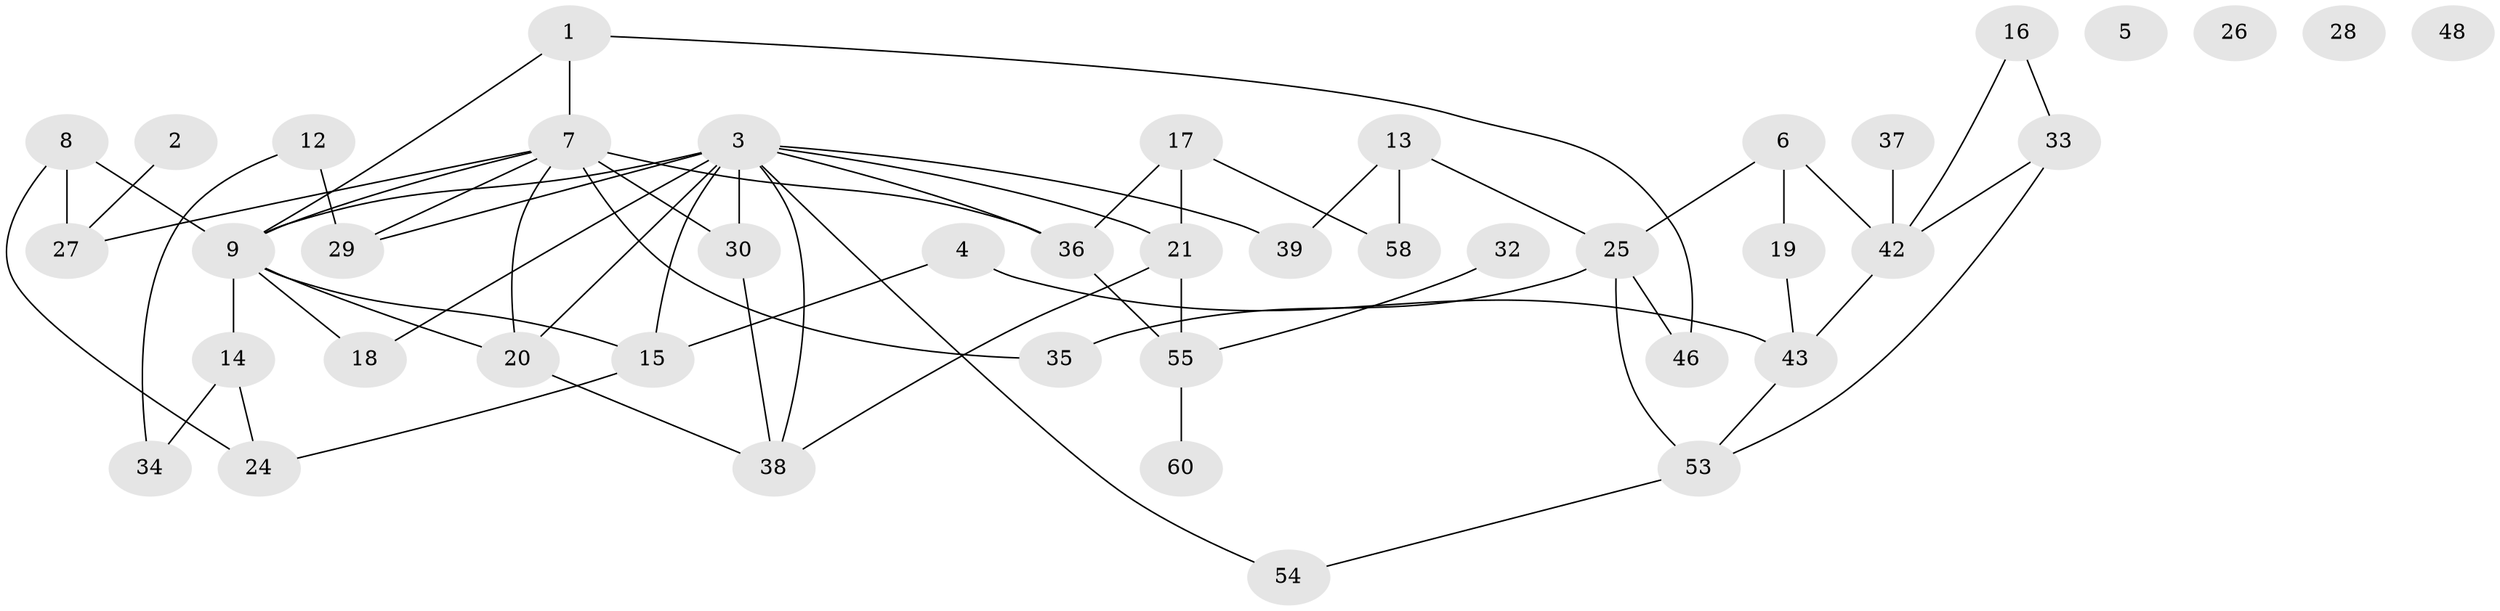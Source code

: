 // original degree distribution, {3: 0.3709677419354839, 1: 0.12903225806451613, 5: 0.06451612903225806, 2: 0.16129032258064516, 0: 0.06451612903225806, 6: 0.016129032258064516, 4: 0.1774193548387097, 7: 0.016129032258064516}
// Generated by graph-tools (version 1.1) at 2025/16/03/04/25 18:16:32]
// undirected, 43 vertices, 64 edges
graph export_dot {
graph [start="1"]
  node [color=gray90,style=filled];
  1;
  2;
  3 [super="+23"];
  4;
  5;
  6;
  7 [super="+47+10"];
  8 [super="+56"];
  9 [super="+11+62"];
  12;
  13;
  14 [super="+50+57"];
  15 [super="+52"];
  16;
  17;
  18 [super="+45"];
  19;
  20 [super="+40"];
  21;
  24;
  25 [super="+51"];
  26;
  27;
  28;
  29;
  30;
  32;
  33;
  34;
  35 [super="+59"];
  36 [super="+41"];
  37;
  38;
  39;
  42 [super="+44"];
  43 [super="+49"];
  46;
  48;
  53;
  54;
  55;
  58;
  60;
  1 -- 7;
  1 -- 46;
  1 -- 9;
  2 -- 27;
  3 -- 18;
  3 -- 20;
  3 -- 29;
  3 -- 9 [weight=2];
  3 -- 36;
  3 -- 38;
  3 -- 39;
  3 -- 15;
  3 -- 21;
  3 -- 54;
  3 -- 30 [weight=2];
  4 -- 43;
  4 -- 15;
  6 -- 19;
  6 -- 25;
  6 -- 42;
  7 -- 29;
  7 -- 9;
  7 -- 35;
  7 -- 27;
  7 -- 36 [weight=2];
  7 -- 20;
  7 -- 30;
  8 -- 24;
  8 -- 27 [weight=2];
  8 -- 9;
  9 -- 18;
  9 -- 14;
  9 -- 15;
  9 -- 20;
  12 -- 29;
  12 -- 34;
  13 -- 39;
  13 -- 58;
  13 -- 25;
  14 -- 24;
  14 -- 34;
  15 -- 24;
  16 -- 33;
  16 -- 42;
  17 -- 21;
  17 -- 58;
  17 -- 36;
  19 -- 43;
  20 -- 38;
  21 -- 38;
  21 -- 55;
  25 -- 35;
  25 -- 53;
  25 -- 46;
  30 -- 38;
  32 -- 55;
  33 -- 53;
  33 -- 42;
  36 -- 55;
  37 -- 42;
  42 -- 43;
  43 -- 53;
  53 -- 54;
  55 -- 60;
}
